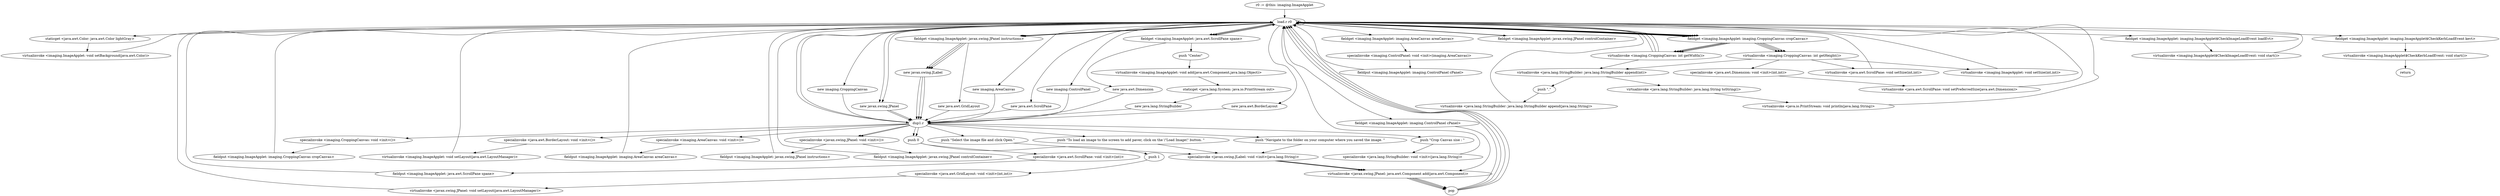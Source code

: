 digraph "" {
    "r0 := @this: imaging.ImageApplet"
    "load.r r0"
    "r0 := @this: imaging.ImageApplet"->"load.r r0";
    "staticget <java.awt.Color: java.awt.Color lightGray>"
    "load.r r0"->"staticget <java.awt.Color: java.awt.Color lightGray>";
    "virtualinvoke <imaging.ImageApplet: void setBackground(java.awt.Color)>"
    "staticget <java.awt.Color: java.awt.Color lightGray>"->"virtualinvoke <imaging.ImageApplet: void setBackground(java.awt.Color)>";
    "virtualinvoke <imaging.ImageApplet: void setBackground(java.awt.Color)>"->"load.r r0";
    "new java.awt.BorderLayout"
    "load.r r0"->"new java.awt.BorderLayout";
    "dup1.r"
    "new java.awt.BorderLayout"->"dup1.r";
    "specialinvoke <java.awt.BorderLayout: void <init>()>"
    "dup1.r"->"specialinvoke <java.awt.BorderLayout: void <init>()>";
    "virtualinvoke <imaging.ImageApplet: void setLayout(java.awt.LayoutManager)>"
    "specialinvoke <java.awt.BorderLayout: void <init>()>"->"virtualinvoke <imaging.ImageApplet: void setLayout(java.awt.LayoutManager)>";
    "virtualinvoke <imaging.ImageApplet: void setLayout(java.awt.LayoutManager)>"->"load.r r0";
    "new imaging.CroppingCanvas"
    "load.r r0"->"new imaging.CroppingCanvas";
    "new imaging.CroppingCanvas"->"dup1.r";
    "specialinvoke <imaging.CroppingCanvas: void <init>()>"
    "dup1.r"->"specialinvoke <imaging.CroppingCanvas: void <init>()>";
    "fieldput <imaging.ImageApplet: imaging.CroppingCanvas cropCanvas>"
    "specialinvoke <imaging.CroppingCanvas: void <init>()>"->"fieldput <imaging.ImageApplet: imaging.CroppingCanvas cropCanvas>";
    "fieldput <imaging.ImageApplet: imaging.CroppingCanvas cropCanvas>"->"load.r r0";
    "new javax.swing.JPanel"
    "load.r r0"->"new javax.swing.JPanel";
    "new javax.swing.JPanel"->"dup1.r";
    "specialinvoke <javax.swing.JPanel: void <init>()>"
    "dup1.r"->"specialinvoke <javax.swing.JPanel: void <init>()>";
    "fieldput <imaging.ImageApplet: javax.swing.JPanel instructions>"
    "specialinvoke <javax.swing.JPanel: void <init>()>"->"fieldput <imaging.ImageApplet: javax.swing.JPanel instructions>";
    "fieldput <imaging.ImageApplet: javax.swing.JPanel instructions>"->"load.r r0";
    "fieldget <imaging.ImageApplet: javax.swing.JPanel instructions>"
    "load.r r0"->"fieldget <imaging.ImageApplet: javax.swing.JPanel instructions>";
    "new java.awt.GridLayout"
    "fieldget <imaging.ImageApplet: javax.swing.JPanel instructions>"->"new java.awt.GridLayout";
    "new java.awt.GridLayout"->"dup1.r";
    "push 0"
    "dup1.r"->"push 0";
    "push 1"
    "push 0"->"push 1";
    "specialinvoke <java.awt.GridLayout: void <init>(int,int)>"
    "push 1"->"specialinvoke <java.awt.GridLayout: void <init>(int,int)>";
    "virtualinvoke <javax.swing.JPanel: void setLayout(java.awt.LayoutManager)>"
    "specialinvoke <java.awt.GridLayout: void <init>(int,int)>"->"virtualinvoke <javax.swing.JPanel: void setLayout(java.awt.LayoutManager)>";
    "virtualinvoke <javax.swing.JPanel: void setLayout(java.awt.LayoutManager)>"->"load.r r0";
    "load.r r0"->"fieldget <imaging.ImageApplet: javax.swing.JPanel instructions>";
    "new javax.swing.JLabel"
    "fieldget <imaging.ImageApplet: javax.swing.JPanel instructions>"->"new javax.swing.JLabel";
    "new javax.swing.JLabel"->"dup1.r";
    "push \"To load an image to the screen to add paver, click on the \\\"Load Image\\\" button. \""
    "dup1.r"->"push \"To load an image to the screen to add paver, click on the \\\"Load Image\\\" button. \"";
    "specialinvoke <javax.swing.JLabel: void <init>(java.lang.String)>"
    "push \"To load an image to the screen to add paver, click on the \\\"Load Image\\\" button. \""->"specialinvoke <javax.swing.JLabel: void <init>(java.lang.String)>";
    "virtualinvoke <javax.swing.JPanel: java.awt.Component add(java.awt.Component)>"
    "specialinvoke <javax.swing.JLabel: void <init>(java.lang.String)>"->"virtualinvoke <javax.swing.JPanel: java.awt.Component add(java.awt.Component)>";
    "pop"
    "virtualinvoke <javax.swing.JPanel: java.awt.Component add(java.awt.Component)>"->"pop";
    "pop"->"load.r r0";
    "load.r r0"->"fieldget <imaging.ImageApplet: javax.swing.JPanel instructions>";
    "fieldget <imaging.ImageApplet: javax.swing.JPanel instructions>"->"new javax.swing.JLabel";
    "new javax.swing.JLabel"->"dup1.r";
    "push \"Navigate to the folder on your computer where you saved the image. \""
    "dup1.r"->"push \"Navigate to the folder on your computer where you saved the image. \"";
    "push \"Navigate to the folder on your computer where you saved the image. \""->"specialinvoke <javax.swing.JLabel: void <init>(java.lang.String)>";
    "specialinvoke <javax.swing.JLabel: void <init>(java.lang.String)>"->"virtualinvoke <javax.swing.JPanel: java.awt.Component add(java.awt.Component)>";
    "virtualinvoke <javax.swing.JPanel: java.awt.Component add(java.awt.Component)>"->"pop";
    "pop"->"load.r r0";
    "load.r r0"->"fieldget <imaging.ImageApplet: javax.swing.JPanel instructions>";
    "fieldget <imaging.ImageApplet: javax.swing.JPanel instructions>"->"new javax.swing.JLabel";
    "new javax.swing.JLabel"->"dup1.r";
    "push \"Select the image file and click Open.\""
    "dup1.r"->"push \"Select the image file and click Open.\"";
    "push \"Select the image file and click Open.\""->"specialinvoke <javax.swing.JLabel: void <init>(java.lang.String)>";
    "specialinvoke <javax.swing.JLabel: void <init>(java.lang.String)>"->"virtualinvoke <javax.swing.JPanel: java.awt.Component add(java.awt.Component)>";
    "virtualinvoke <javax.swing.JPanel: java.awt.Component add(java.awt.Component)>"->"pop";
    "pop"->"load.r r0";
    "new imaging.AreaCanvas"
    "load.r r0"->"new imaging.AreaCanvas";
    "new imaging.AreaCanvas"->"dup1.r";
    "specialinvoke <imaging.AreaCanvas: void <init>()>"
    "dup1.r"->"specialinvoke <imaging.AreaCanvas: void <init>()>";
    "fieldput <imaging.ImageApplet: imaging.AreaCanvas areaCanvas>"
    "specialinvoke <imaging.AreaCanvas: void <init>()>"->"fieldput <imaging.ImageApplet: imaging.AreaCanvas areaCanvas>";
    "fieldput <imaging.ImageApplet: imaging.AreaCanvas areaCanvas>"->"load.r r0";
    "new java.awt.ScrollPane"
    "load.r r0"->"new java.awt.ScrollPane";
    "new java.awt.ScrollPane"->"dup1.r";
    "dup1.r"->"push 0";
    "specialinvoke <java.awt.ScrollPane: void <init>(int)>"
    "push 0"->"specialinvoke <java.awt.ScrollPane: void <init>(int)>";
    "fieldput <imaging.ImageApplet: java.awt.ScrollPane spane>"
    "specialinvoke <java.awt.ScrollPane: void <init>(int)>"->"fieldput <imaging.ImageApplet: java.awt.ScrollPane spane>";
    "fieldput <imaging.ImageApplet: java.awt.ScrollPane spane>"->"load.r r0";
    "new imaging.ControlPanel"
    "load.r r0"->"new imaging.ControlPanel";
    "new imaging.ControlPanel"->"dup1.r";
    "dup1.r"->"load.r r0";
    "fieldget <imaging.ImageApplet: imaging.AreaCanvas areaCanvas>"
    "load.r r0"->"fieldget <imaging.ImageApplet: imaging.AreaCanvas areaCanvas>";
    "specialinvoke <imaging.ControlPanel: void <init>(imaging.AreaCanvas)>"
    "fieldget <imaging.ImageApplet: imaging.AreaCanvas areaCanvas>"->"specialinvoke <imaging.ControlPanel: void <init>(imaging.AreaCanvas)>";
    "fieldput <imaging.ImageApplet: imaging.ControlPanel cPanel>"
    "specialinvoke <imaging.ControlPanel: void <init>(imaging.AreaCanvas)>"->"fieldput <imaging.ImageApplet: imaging.ControlPanel cPanel>";
    "fieldput <imaging.ImageApplet: imaging.ControlPanel cPanel>"->"load.r r0";
    "load.r r0"->"new javax.swing.JPanel";
    "new javax.swing.JPanel"->"dup1.r";
    "dup1.r"->"specialinvoke <javax.swing.JPanel: void <init>()>";
    "fieldput <imaging.ImageApplet: javax.swing.JPanel controlContainer>"
    "specialinvoke <javax.swing.JPanel: void <init>()>"->"fieldput <imaging.ImageApplet: javax.swing.JPanel controlContainer>";
    "fieldput <imaging.ImageApplet: javax.swing.JPanel controlContainer>"->"load.r r0";
    "fieldget <imaging.ImageApplet: javax.swing.JPanel controlContainer>"
    "load.r r0"->"fieldget <imaging.ImageApplet: javax.swing.JPanel controlContainer>";
    "fieldget <imaging.ImageApplet: javax.swing.JPanel controlContainer>"->"load.r r0";
    "fieldget <imaging.ImageApplet: imaging.ControlPanel cPanel>"
    "load.r r0"->"fieldget <imaging.ImageApplet: imaging.ControlPanel cPanel>";
    "fieldget <imaging.ImageApplet: imaging.ControlPanel cPanel>"->"virtualinvoke <javax.swing.JPanel: java.awt.Component add(java.awt.Component)>";
    "virtualinvoke <javax.swing.JPanel: java.awt.Component add(java.awt.Component)>"->"pop";
    "pop"->"load.r r0";
    "load.r r0"->"load.r r0";
    "fieldget <imaging.ImageApplet: java.awt.ScrollPane spane>"
    "load.r r0"->"fieldget <imaging.ImageApplet: java.awt.ScrollPane spane>";
    "push \"Center\""
    "fieldget <imaging.ImageApplet: java.awt.ScrollPane spane>"->"push \"Center\"";
    "virtualinvoke <imaging.ImageApplet: void add(java.awt.Component,java.lang.Object)>"
    "push \"Center\""->"virtualinvoke <imaging.ImageApplet: void add(java.awt.Component,java.lang.Object)>";
    "staticget <java.lang.System: java.io.PrintStream out>"
    "virtualinvoke <imaging.ImageApplet: void add(java.awt.Component,java.lang.Object)>"->"staticget <java.lang.System: java.io.PrintStream out>";
    "new java.lang.StringBuilder"
    "staticget <java.lang.System: java.io.PrintStream out>"->"new java.lang.StringBuilder";
    "new java.lang.StringBuilder"->"dup1.r";
    "push \"Crop Canvas sise : \""
    "dup1.r"->"push \"Crop Canvas sise : \"";
    "specialinvoke <java.lang.StringBuilder: void <init>(java.lang.String)>"
    "push \"Crop Canvas sise : \""->"specialinvoke <java.lang.StringBuilder: void <init>(java.lang.String)>";
    "specialinvoke <java.lang.StringBuilder: void <init>(java.lang.String)>"->"load.r r0";
    "fieldget <imaging.ImageApplet: imaging.CroppingCanvas cropCanvas>"
    "load.r r0"->"fieldget <imaging.ImageApplet: imaging.CroppingCanvas cropCanvas>";
    "virtualinvoke <imaging.CroppingCanvas: int getWidth()>"
    "fieldget <imaging.ImageApplet: imaging.CroppingCanvas cropCanvas>"->"virtualinvoke <imaging.CroppingCanvas: int getWidth()>";
    "virtualinvoke <java.lang.StringBuilder: java.lang.StringBuilder append(int)>"
    "virtualinvoke <imaging.CroppingCanvas: int getWidth()>"->"virtualinvoke <java.lang.StringBuilder: java.lang.StringBuilder append(int)>";
    "push \",\""
    "virtualinvoke <java.lang.StringBuilder: java.lang.StringBuilder append(int)>"->"push \",\"";
    "virtualinvoke <java.lang.StringBuilder: java.lang.StringBuilder append(java.lang.String)>"
    "push \",\""->"virtualinvoke <java.lang.StringBuilder: java.lang.StringBuilder append(java.lang.String)>";
    "virtualinvoke <java.lang.StringBuilder: java.lang.StringBuilder append(java.lang.String)>"->"load.r r0";
    "load.r r0"->"fieldget <imaging.ImageApplet: imaging.CroppingCanvas cropCanvas>";
    "virtualinvoke <imaging.CroppingCanvas: int getHeight()>"
    "fieldget <imaging.ImageApplet: imaging.CroppingCanvas cropCanvas>"->"virtualinvoke <imaging.CroppingCanvas: int getHeight()>";
    "virtualinvoke <imaging.CroppingCanvas: int getHeight()>"->"virtualinvoke <java.lang.StringBuilder: java.lang.StringBuilder append(int)>";
    "virtualinvoke <java.lang.StringBuilder: java.lang.String toString()>"
    "virtualinvoke <java.lang.StringBuilder: java.lang.StringBuilder append(int)>"->"virtualinvoke <java.lang.StringBuilder: java.lang.String toString()>";
    "virtualinvoke <java.io.PrintStream: void println(java.lang.String)>"
    "virtualinvoke <java.lang.StringBuilder: java.lang.String toString()>"->"virtualinvoke <java.io.PrintStream: void println(java.lang.String)>";
    "virtualinvoke <java.io.PrintStream: void println(java.lang.String)>"->"load.r r0";
    "load.r r0"->"fieldget <imaging.ImageApplet: java.awt.ScrollPane spane>";
    "new java.awt.Dimension"
    "fieldget <imaging.ImageApplet: java.awt.ScrollPane spane>"->"new java.awt.Dimension";
    "new java.awt.Dimension"->"dup1.r";
    "dup1.r"->"load.r r0";
    "load.r r0"->"fieldget <imaging.ImageApplet: imaging.CroppingCanvas cropCanvas>";
    "fieldget <imaging.ImageApplet: imaging.CroppingCanvas cropCanvas>"->"virtualinvoke <imaging.CroppingCanvas: int getWidth()>";
    "virtualinvoke <imaging.CroppingCanvas: int getWidth()>"->"load.r r0";
    "load.r r0"->"fieldget <imaging.ImageApplet: imaging.CroppingCanvas cropCanvas>";
    "fieldget <imaging.ImageApplet: imaging.CroppingCanvas cropCanvas>"->"virtualinvoke <imaging.CroppingCanvas: int getHeight()>";
    "specialinvoke <java.awt.Dimension: void <init>(int,int)>"
    "virtualinvoke <imaging.CroppingCanvas: int getHeight()>"->"specialinvoke <java.awt.Dimension: void <init>(int,int)>";
    "virtualinvoke <java.awt.ScrollPane: void setPreferredSize(java.awt.Dimension)>"
    "specialinvoke <java.awt.Dimension: void <init>(int,int)>"->"virtualinvoke <java.awt.ScrollPane: void setPreferredSize(java.awt.Dimension)>";
    "virtualinvoke <java.awt.ScrollPane: void setPreferredSize(java.awt.Dimension)>"->"load.r r0";
    "load.r r0"->"fieldget <imaging.ImageApplet: java.awt.ScrollPane spane>";
    "fieldget <imaging.ImageApplet: java.awt.ScrollPane spane>"->"load.r r0";
    "load.r r0"->"fieldget <imaging.ImageApplet: imaging.CroppingCanvas cropCanvas>";
    "fieldget <imaging.ImageApplet: imaging.CroppingCanvas cropCanvas>"->"virtualinvoke <imaging.CroppingCanvas: int getWidth()>";
    "virtualinvoke <imaging.CroppingCanvas: int getWidth()>"->"load.r r0";
    "load.r r0"->"fieldget <imaging.ImageApplet: imaging.CroppingCanvas cropCanvas>";
    "fieldget <imaging.ImageApplet: imaging.CroppingCanvas cropCanvas>"->"virtualinvoke <imaging.CroppingCanvas: int getHeight()>";
    "virtualinvoke <java.awt.ScrollPane: void setSize(int,int)>"
    "virtualinvoke <imaging.CroppingCanvas: int getHeight()>"->"virtualinvoke <java.awt.ScrollPane: void setSize(int,int)>";
    "virtualinvoke <java.awt.ScrollPane: void setSize(int,int)>"->"load.r r0";
    "load.r r0"->"load.r r0";
    "load.r r0"->"fieldget <imaging.ImageApplet: imaging.CroppingCanvas cropCanvas>";
    "fieldget <imaging.ImageApplet: imaging.CroppingCanvas cropCanvas>"->"virtualinvoke <imaging.CroppingCanvas: int getWidth()>";
    "virtualinvoke <imaging.CroppingCanvas: int getWidth()>"->"load.r r0";
    "load.r r0"->"fieldget <imaging.ImageApplet: imaging.CroppingCanvas cropCanvas>";
    "fieldget <imaging.ImageApplet: imaging.CroppingCanvas cropCanvas>"->"virtualinvoke <imaging.CroppingCanvas: int getHeight()>";
    "virtualinvoke <imaging.ImageApplet: void setSize(int,int)>"
    "virtualinvoke <imaging.CroppingCanvas: int getHeight()>"->"virtualinvoke <imaging.ImageApplet: void setSize(int,int)>";
    "virtualinvoke <imaging.ImageApplet: void setSize(int,int)>"->"load.r r0";
    "fieldget <imaging.ImageApplet: imaging.ImageApplet$CheckImageLoadEvent loadEvt>"
    "load.r r0"->"fieldget <imaging.ImageApplet: imaging.ImageApplet$CheckImageLoadEvent loadEvt>";
    "virtualinvoke <imaging.ImageApplet$CheckImageLoadEvent: void start()>"
    "fieldget <imaging.ImageApplet: imaging.ImageApplet$CheckImageLoadEvent loadEvt>"->"virtualinvoke <imaging.ImageApplet$CheckImageLoadEvent: void start()>";
    "virtualinvoke <imaging.ImageApplet$CheckImageLoadEvent: void start()>"->"load.r r0";
    "fieldget <imaging.ImageApplet: imaging.ImageApplet$CheckKerbLoadEvent kevt>"
    "load.r r0"->"fieldget <imaging.ImageApplet: imaging.ImageApplet$CheckKerbLoadEvent kevt>";
    "virtualinvoke <imaging.ImageApplet$CheckKerbLoadEvent: void start()>"
    "fieldget <imaging.ImageApplet: imaging.ImageApplet$CheckKerbLoadEvent kevt>"->"virtualinvoke <imaging.ImageApplet$CheckKerbLoadEvent: void start()>";
    "return"
    "virtualinvoke <imaging.ImageApplet$CheckKerbLoadEvent: void start()>"->"return";
}
